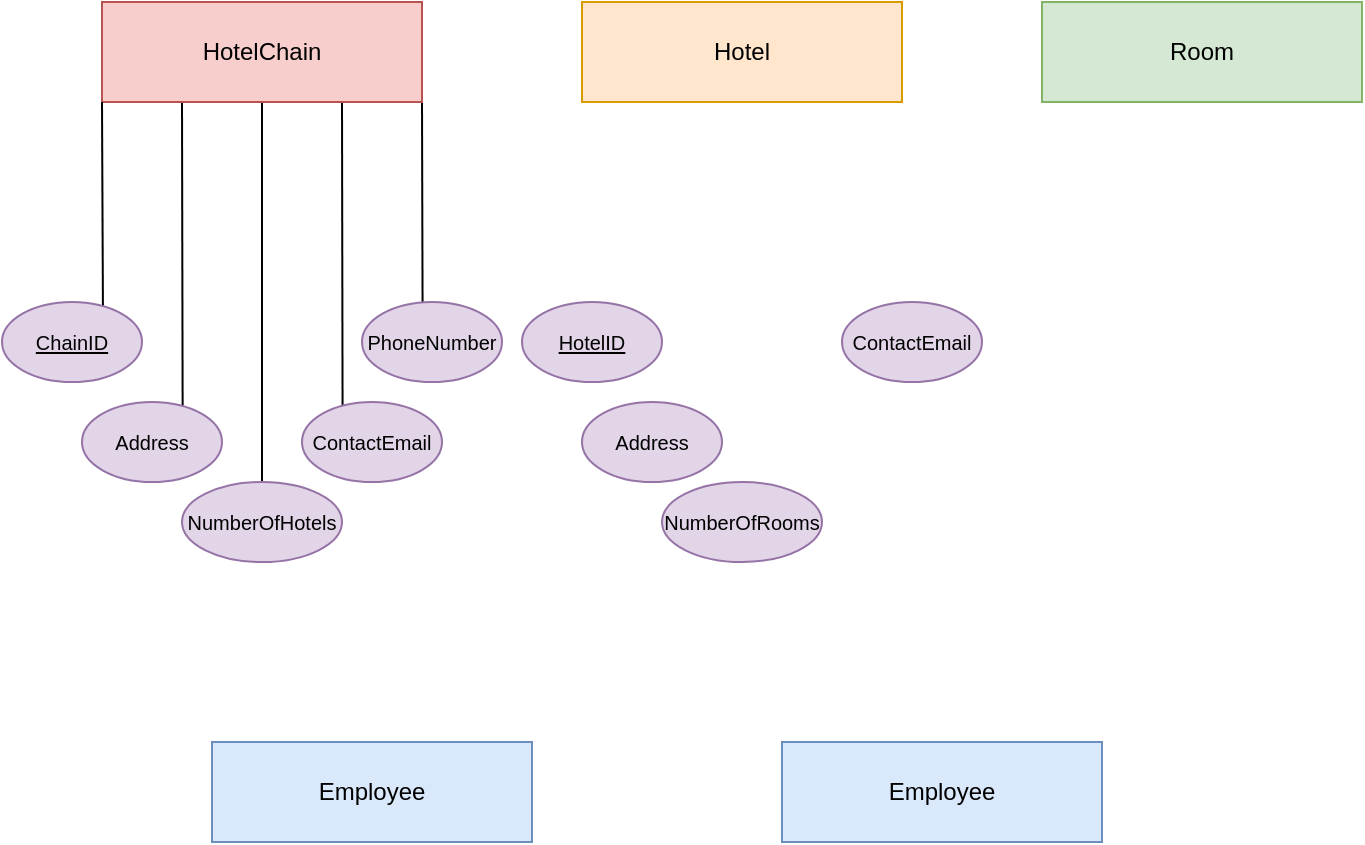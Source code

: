 <mxfile version="23.1.1" type="github">
  <diagram id="R2lEEEUBdFMjLlhIrx00" name="Page-1">
    <mxGraphModel dx="230" dy="513" grid="1" gridSize="10" guides="1" tooltips="1" connect="1" arrows="1" fold="1" page="1" pageScale="1" pageWidth="850" pageHeight="1100" math="0" shadow="0" extFonts="Permanent Marker^https://fonts.googleapis.com/css?family=Permanent+Marker">
      <root>
        <mxCell id="0" />
        <mxCell id="1" parent="0" />
        <mxCell id="n6qlhuI8QrUAEuEiPk_b-27" style="edgeStyle=none;orthogonalLoop=1;jettySize=auto;html=1;exitX=1;exitY=1;exitDx=0;exitDy=0;exitPerimeter=0;entryX=0.433;entryY=0.25;entryDx=0;entryDy=0;entryPerimeter=0;endArrow=none;endFill=0;" edge="1" parent="1" source="n6qlhuI8QrUAEuEiPk_b-12" target="n6qlhuI8QrUAEuEiPk_b-21">
          <mxGeometry relative="1" as="geometry" />
        </mxCell>
        <mxCell id="n6qlhuI8QrUAEuEiPk_b-26" style="edgeStyle=none;orthogonalLoop=1;jettySize=auto;html=1;exitX=0.75;exitY=1;exitDx=0;exitDy=0;exitPerimeter=0;entryX=0.29;entryY=0.25;entryDx=0;entryDy=0;entryPerimeter=0;endArrow=none;endFill=0;" edge="1" parent="1" source="n6qlhuI8QrUAEuEiPk_b-12" target="n6qlhuI8QrUAEuEiPk_b-20">
          <mxGeometry relative="1" as="geometry" />
        </mxCell>
        <mxCell id="n6qlhuI8QrUAEuEiPk_b-24" style="edgeStyle=none;orthogonalLoop=1;jettySize=auto;html=1;exitX=0.25;exitY=1;exitDx=0;exitDy=0;exitPerimeter=0;entryX=0.719;entryY=0.25;entryDx=0;entryDy=0;entryPerimeter=0;endArrow=none;endFill=0;" edge="1" parent="1" source="n6qlhuI8QrUAEuEiPk_b-12" target="n6qlhuI8QrUAEuEiPk_b-18">
          <mxGeometry relative="1" as="geometry" />
        </mxCell>
        <mxCell id="n6qlhuI8QrUAEuEiPk_b-25" style="edgeStyle=none;orthogonalLoop=1;jettySize=auto;html=1;exitX=0.5;exitY=1;exitDx=0;exitDy=0;exitPerimeter=0;entryX=0.5;entryY=0;entryDx=0;entryDy=0;endArrow=none;endFill=0;" edge="1" parent="1" source="n6qlhuI8QrUAEuEiPk_b-12" target="n6qlhuI8QrUAEuEiPk_b-19">
          <mxGeometry relative="1" as="geometry" />
        </mxCell>
        <mxCell id="n6qlhuI8QrUAEuEiPk_b-12" value="HotelChain" style="rounded=0;whiteSpace=wrap;html=1;fillColor=#f8cecc;strokeColor=#b85450;points=[[0,0,0,0,0],[0,0.25,0,0,0],[0,0.5,0,0,0],[0,0.75,0,0,0],[0,1,0,0,0],[0.25,0,0,0,0],[0.25,1,0,0,0],[0.5,0,0,0,0],[0.5,1,0,0,0],[0.75,0,0,0,0],[0.75,1,0,0,0],[1,0,0,0,0],[1,0.25,0,0,0],[1,0.5,0,0,0],[1,0.75,0,0,0],[1,1,0,0,0]];" vertex="1" parent="1">
          <mxGeometry x="160" y="180" width="160" height="50" as="geometry" />
        </mxCell>
        <mxCell id="n6qlhuI8QrUAEuEiPk_b-18" value="&lt;span style=&quot;font-size: 10px;&quot;&gt;Address&lt;br&gt;&lt;/span&gt;" style="ellipse;whiteSpace=wrap;html=1;fillColor=#e1d5e7;strokeColor=#9673a6;" vertex="1" parent="1">
          <mxGeometry x="150" y="380" width="70" height="40" as="geometry" />
        </mxCell>
        <mxCell id="n6qlhuI8QrUAEuEiPk_b-19" value="&lt;span style=&quot;font-size: 10px;&quot;&gt;NumberOfHotels&lt;br&gt;&lt;/span&gt;" style="ellipse;whiteSpace=wrap;html=1;fillColor=#e1d5e7;strokeColor=#9673a6;" vertex="1" parent="1">
          <mxGeometry x="200" y="420" width="80" height="40" as="geometry" />
        </mxCell>
        <mxCell id="n6qlhuI8QrUAEuEiPk_b-20" value="&lt;span style=&quot;font-size: 10px;&quot;&gt;ContactEmail&lt;br&gt;&lt;/span&gt;" style="ellipse;whiteSpace=wrap;html=1;fillColor=#e1d5e7;strokeColor=#9673a6;" vertex="1" parent="1">
          <mxGeometry x="260" y="380" width="70" height="40" as="geometry" />
        </mxCell>
        <mxCell id="n6qlhuI8QrUAEuEiPk_b-21" value="&lt;span style=&quot;font-size: 10px;&quot;&gt;PhoneNumber&lt;br&gt;&lt;/span&gt;" style="ellipse;whiteSpace=wrap;html=1;fillColor=#e1d5e7;strokeColor=#9673a6;" vertex="1" parent="1">
          <mxGeometry x="290" y="330" width="70" height="40" as="geometry" />
        </mxCell>
        <mxCell id="n6qlhuI8QrUAEuEiPk_b-23" style="edgeStyle=none;orthogonalLoop=1;jettySize=auto;html=1;exitX=0;exitY=1;exitDx=0;exitDy=0;exitPerimeter=0;endArrow=none;endFill=0;entryX=0.721;entryY=0.077;entryDx=0;entryDy=0;entryPerimeter=0;" edge="1" parent="1" source="n6qlhuI8QrUAEuEiPk_b-12" target="n6qlhuI8QrUAEuEiPk_b-13">
          <mxGeometry relative="1" as="geometry">
            <mxPoint x="160" y="330" as="targetPoint" />
          </mxGeometry>
        </mxCell>
        <mxCell id="n6qlhuI8QrUAEuEiPk_b-13" value="&lt;u&gt;&lt;font style=&quot;font-size: 10px;&quot;&gt;ChainID&lt;/font&gt;&lt;/u&gt;" style="ellipse;whiteSpace=wrap;html=1;fillColor=#e1d5e7;strokeColor=#9673a6;points=[[0,0,0,0,0],[0,0.5,0,0,0],[0,1,0,0,0],[0.5,0,0,0,0],[0.5,1,0,0,0],[1,0,0,0,0],[1,0.5,0,0,0],[1,1,0,0,0]];" vertex="1" parent="1">
          <mxGeometry x="110" y="330" width="70" height="40" as="geometry" />
        </mxCell>
        <mxCell id="n6qlhuI8QrUAEuEiPk_b-39" value="Hotel" style="rounded=0;whiteSpace=wrap;html=1;fillColor=#ffe6cc;strokeColor=#d79b00;points=[[0,0,0,0,0],[0,0.25,0,0,0],[0,0.5,0,0,0],[0,0.75,0,0,0],[0,1,0,0,0],[0.25,0,0,0,0],[0.25,1,0,0,0],[0.5,0,0,0,0],[0.5,1,0,0,0],[0.75,0,0,0,0],[0.75,1,0,0,0],[1,0,0,0,0],[1,0.25,0,0,0],[1,0.5,0,0,0],[1,0.75,0,0,0],[1,1,0,0,0]];" vertex="1" parent="1">
          <mxGeometry x="400" y="180" width="160" height="50" as="geometry" />
        </mxCell>
        <mxCell id="n6qlhuI8QrUAEuEiPk_b-40" value="&lt;u&gt;&lt;font style=&quot;font-size: 10px;&quot;&gt;HotelID&lt;/font&gt;&lt;/u&gt;" style="ellipse;whiteSpace=wrap;html=1;fillColor=#e1d5e7;strokeColor=#9673a6;points=[[0,0,0,0,0],[0,0.5,0,0,0],[0,1,0,0,0],[0.5,0,0,0,0],[0.5,1,0,0,0],[1,0,0,0,0],[1,0.5,0,0,0],[1,1,0,0,0]];" vertex="1" parent="1">
          <mxGeometry x="370" y="330" width="70" height="40" as="geometry" />
        </mxCell>
        <mxCell id="n6qlhuI8QrUAEuEiPk_b-41" value="&lt;span style=&quot;font-size: 10px;&quot;&gt;NumberOfRooms&lt;br&gt;&lt;/span&gt;" style="ellipse;whiteSpace=wrap;html=1;fillColor=#e1d5e7;strokeColor=#9673a6;" vertex="1" parent="1">
          <mxGeometry x="440" y="420" width="80" height="40" as="geometry" />
        </mxCell>
        <mxCell id="n6qlhuI8QrUAEuEiPk_b-42" value="&lt;span style=&quot;font-size: 10px;&quot;&gt;Address&lt;br&gt;&lt;/span&gt;" style="ellipse;whiteSpace=wrap;html=1;fillColor=#e1d5e7;strokeColor=#9673a6;" vertex="1" parent="1">
          <mxGeometry x="400" y="380" width="70" height="40" as="geometry" />
        </mxCell>
        <mxCell id="n6qlhuI8QrUAEuEiPk_b-43" value="&lt;span style=&quot;font-size: 10px;&quot;&gt;ContactEmail&lt;br&gt;&lt;/span&gt;" style="ellipse;whiteSpace=wrap;html=1;fillColor=#e1d5e7;strokeColor=#9673a6;" vertex="1" parent="1">
          <mxGeometry x="530" y="330" width="70" height="40" as="geometry" />
        </mxCell>
        <mxCell id="n6qlhuI8QrUAEuEiPk_b-44" value="Room" style="rounded=0;whiteSpace=wrap;html=1;fillColor=#d5e8d4;strokeColor=#82b366;points=[[0,0,0,0,0],[0,0.25,0,0,0],[0,0.5,0,0,0],[0,0.75,0,0,0],[0,1,0,0,0],[0.25,0,0,0,0],[0.25,1,0,0,0],[0.5,0,0,0,0],[0.5,1,0,0,0],[0.75,0,0,0,0],[0.75,1,0,0,0],[1,0,0,0,0],[1,0.25,0,0,0],[1,0.5,0,0,0],[1,0.75,0,0,0],[1,1,0,0,0]];" vertex="1" parent="1">
          <mxGeometry x="630" y="180" width="160" height="50" as="geometry" />
        </mxCell>
        <mxCell id="n6qlhuI8QrUAEuEiPk_b-45" value="Employee" style="rounded=0;whiteSpace=wrap;html=1;fillColor=#dae8fc;strokeColor=#6c8ebf;points=[[0,0,0,0,0],[0,0.25,0,0,0],[0,0.5,0,0,0],[0,0.75,0,0,0],[0,1,0,0,0],[0.25,0,0,0,0],[0.25,1,0,0,0],[0.5,0,0,0,0],[0.5,1,0,0,0],[0.75,0,0,0,0],[0.75,1,0,0,0],[1,0,0,0,0],[1,0.25,0,0,0],[1,0.5,0,0,0],[1,0.75,0,0,0],[1,1,0,0,0]];" vertex="1" parent="1">
          <mxGeometry x="215" y="550" width="160" height="50" as="geometry" />
        </mxCell>
        <mxCell id="n6qlhuI8QrUAEuEiPk_b-46" value="Employee" style="rounded=0;whiteSpace=wrap;html=1;fillColor=#dae8fc;strokeColor=#6c8ebf;points=[[0,0,0,0,0],[0,0.25,0,0,0],[0,0.5,0,0,0],[0,0.75,0,0,0],[0,1,0,0,0],[0.25,0,0,0,0],[0.25,1,0,0,0],[0.5,0,0,0,0],[0.5,1,0,0,0],[0.75,0,0,0,0],[0.75,1,0,0,0],[1,0,0,0,0],[1,0.25,0,0,0],[1,0.5,0,0,0],[1,0.75,0,0,0],[1,1,0,0,0]];" vertex="1" parent="1">
          <mxGeometry x="500" y="550" width="160" height="50" as="geometry" />
        </mxCell>
      </root>
    </mxGraphModel>
  </diagram>
</mxfile>
